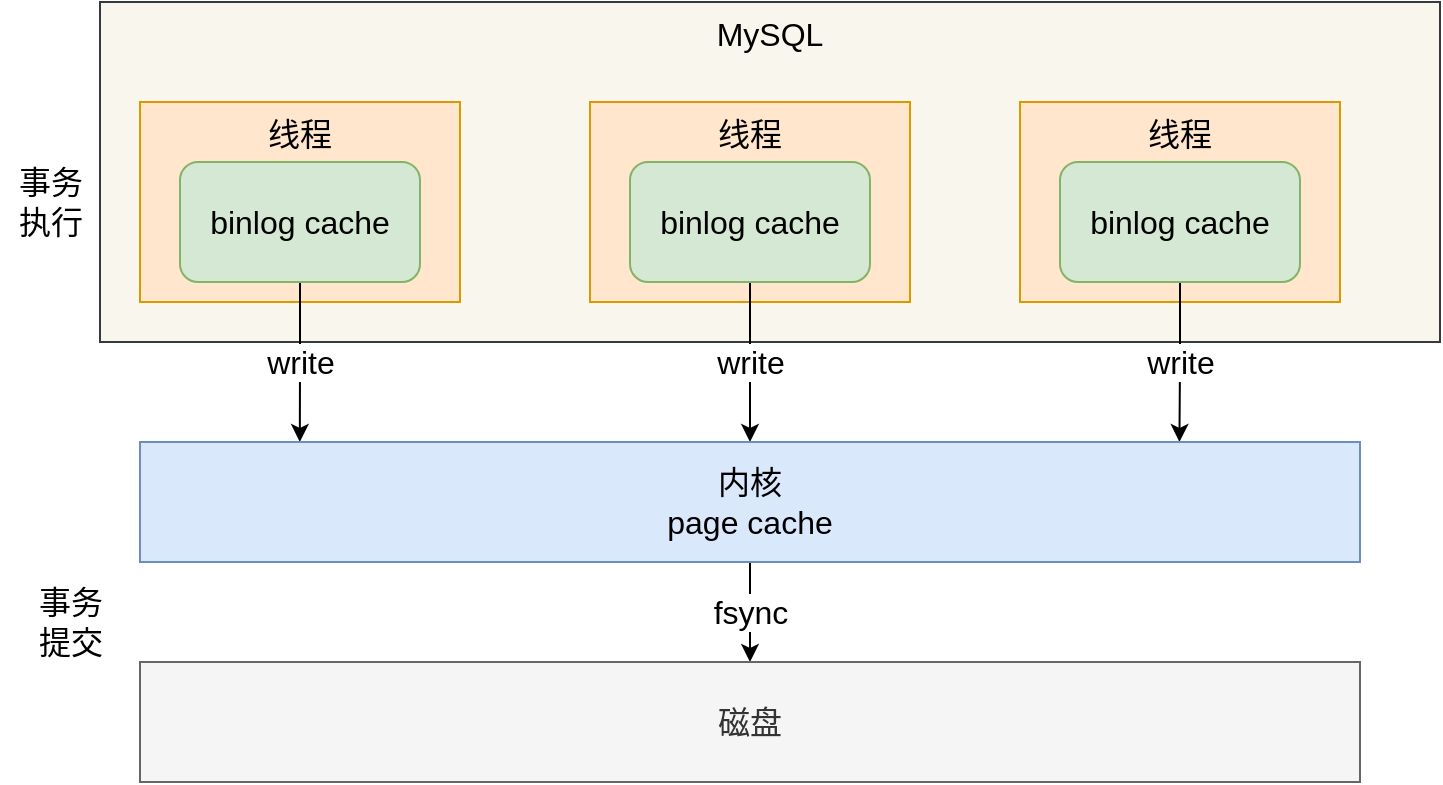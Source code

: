 <mxfile version="20.0.1" type="github">
  <diagram id="Y5NFMzPjso2iboIROrrn" name="Page-1">
    <mxGraphModel dx="916" dy="772" grid="1" gridSize="10" guides="1" tooltips="1" connect="1" arrows="1" fold="1" page="1" pageScale="1" pageWidth="827" pageHeight="1169" math="0" shadow="0">
      <root>
        <mxCell id="0" />
        <mxCell id="1" parent="0" />
        <mxCell id="0oEXbh-QknlMhhKbKPOi-15" value="MySQL" style="rounded=0;whiteSpace=wrap;html=1;fontSize=16;verticalAlign=top;fillColor=#f9f7ed;strokeColor=#36393d;" vertex="1" parent="1">
          <mxGeometry x="130" y="140" width="670" height="170" as="geometry" />
        </mxCell>
        <mxCell id="0oEXbh-QknlMhhKbKPOi-1" value="线程" style="rounded=0;whiteSpace=wrap;html=1;fontSize=16;verticalAlign=top;fillColor=#ffe6cc;strokeColor=#d79b00;" vertex="1" parent="1">
          <mxGeometry x="150" y="190" width="160" height="100" as="geometry" />
        </mxCell>
        <mxCell id="0oEXbh-QknlMhhKbKPOi-9" value="write" style="edgeStyle=orthogonalEdgeStyle;rounded=0;orthogonalLoop=1;jettySize=auto;html=1;entryX=0.131;entryY=0;entryDx=0;entryDy=0;entryPerimeter=0;fontSize=16;" edge="1" parent="1" source="0oEXbh-QknlMhhKbKPOi-2" target="0oEXbh-QknlMhhKbKPOi-7">
          <mxGeometry relative="1" as="geometry" />
        </mxCell>
        <mxCell id="0oEXbh-QknlMhhKbKPOi-2" value="binlog cache" style="rounded=1;whiteSpace=wrap;html=1;fontSize=16;fillColor=#d5e8d4;strokeColor=#82b366;" vertex="1" parent="1">
          <mxGeometry x="170" y="220" width="120" height="60" as="geometry" />
        </mxCell>
        <mxCell id="0oEXbh-QknlMhhKbKPOi-3" value="线程" style="rounded=0;whiteSpace=wrap;html=1;fontSize=16;verticalAlign=top;fillColor=#ffe6cc;strokeColor=#d79b00;" vertex="1" parent="1">
          <mxGeometry x="375" y="190" width="160" height="100" as="geometry" />
        </mxCell>
        <mxCell id="0oEXbh-QknlMhhKbKPOi-10" value="&lt;meta charset=&quot;utf-8&quot;&gt;&lt;span style=&quot;color: rgb(0, 0, 0); font-family: Helvetica; font-size: 16px; font-style: normal; font-variant-ligatures: normal; font-variant-caps: normal; font-weight: 400; letter-spacing: normal; orphans: 2; text-align: center; text-indent: 0px; text-transform: none; widows: 2; word-spacing: 0px; -webkit-text-stroke-width: 0px; background-color: rgb(255, 255, 255); text-decoration-thickness: initial; text-decoration-style: initial; text-decoration-color: initial; float: none; display: inline !important;&quot;&gt;write&lt;/span&gt;" style="edgeStyle=orthogonalEdgeStyle;rounded=0;orthogonalLoop=1;jettySize=auto;html=1;entryX=0.5;entryY=0;entryDx=0;entryDy=0;fontSize=16;" edge="1" parent="1" source="0oEXbh-QknlMhhKbKPOi-4" target="0oEXbh-QknlMhhKbKPOi-7">
          <mxGeometry relative="1" as="geometry" />
        </mxCell>
        <mxCell id="0oEXbh-QknlMhhKbKPOi-4" value="binlog cache" style="rounded=1;whiteSpace=wrap;html=1;fontSize=16;fillColor=#d5e8d4;strokeColor=#82b366;" vertex="1" parent="1">
          <mxGeometry x="395" y="220" width="120" height="60" as="geometry" />
        </mxCell>
        <mxCell id="0oEXbh-QknlMhhKbKPOi-5" value="线程" style="rounded=0;whiteSpace=wrap;html=1;fontSize=16;verticalAlign=top;fillColor=#ffe6cc;strokeColor=#d79b00;" vertex="1" parent="1">
          <mxGeometry x="590" y="190" width="160" height="100" as="geometry" />
        </mxCell>
        <mxCell id="0oEXbh-QknlMhhKbKPOi-11" value="&lt;meta charset=&quot;utf-8&quot;&gt;&lt;span style=&quot;color: rgb(0, 0, 0); font-family: Helvetica; font-size: 16px; font-style: normal; font-variant-ligatures: normal; font-variant-caps: normal; font-weight: 400; letter-spacing: normal; orphans: 2; text-align: center; text-indent: 0px; text-transform: none; widows: 2; word-spacing: 0px; -webkit-text-stroke-width: 0px; background-color: rgb(255, 255, 255); text-decoration-thickness: initial; text-decoration-style: initial; text-decoration-color: initial; float: none; display: inline !important;&quot;&gt;write&lt;/span&gt;" style="edgeStyle=orthogonalEdgeStyle;rounded=0;orthogonalLoop=1;jettySize=auto;html=1;entryX=0.852;entryY=0;entryDx=0;entryDy=0;entryPerimeter=0;fontSize=16;" edge="1" parent="1" source="0oEXbh-QknlMhhKbKPOi-6" target="0oEXbh-QknlMhhKbKPOi-7">
          <mxGeometry relative="1" as="geometry" />
        </mxCell>
        <mxCell id="0oEXbh-QknlMhhKbKPOi-6" value="binlog cache" style="rounded=1;whiteSpace=wrap;html=1;fontSize=16;fillColor=#d5e8d4;strokeColor=#82b366;" vertex="1" parent="1">
          <mxGeometry x="610" y="220" width="120" height="60" as="geometry" />
        </mxCell>
        <mxCell id="0oEXbh-QknlMhhKbKPOi-12" value="fsync" style="edgeStyle=orthogonalEdgeStyle;rounded=0;orthogonalLoop=1;jettySize=auto;html=1;entryX=0.5;entryY=0;entryDx=0;entryDy=0;fontSize=16;" edge="1" parent="1" source="0oEXbh-QknlMhhKbKPOi-7" target="0oEXbh-QknlMhhKbKPOi-8">
          <mxGeometry relative="1" as="geometry" />
        </mxCell>
        <mxCell id="0oEXbh-QknlMhhKbKPOi-7" value="内核 &lt;br&gt;page cache" style="rounded=0;whiteSpace=wrap;html=1;fontSize=16;fillColor=#dae8fc;strokeColor=#6c8ebf;" vertex="1" parent="1">
          <mxGeometry x="150" y="360" width="610" height="60" as="geometry" />
        </mxCell>
        <mxCell id="0oEXbh-QknlMhhKbKPOi-8" value="磁盘" style="rounded=0;whiteSpace=wrap;html=1;fontSize=16;fillColor=#f5f5f5;fontColor=#333333;strokeColor=#666666;" vertex="1" parent="1">
          <mxGeometry x="150" y="470" width="610" height="60" as="geometry" />
        </mxCell>
        <mxCell id="0oEXbh-QknlMhhKbKPOi-16" value="事务&lt;br&gt;执行" style="text;html=1;align=center;verticalAlign=middle;resizable=0;points=[];autosize=1;strokeColor=none;fillColor=none;fontSize=16;" vertex="1" parent="1">
          <mxGeometry x="80" y="220" width="50" height="40" as="geometry" />
        </mxCell>
        <mxCell id="0oEXbh-QknlMhhKbKPOi-17" value="事务&lt;br&gt;提交" style="text;html=1;align=center;verticalAlign=middle;resizable=0;points=[];autosize=1;strokeColor=none;fillColor=none;fontSize=16;" vertex="1" parent="1">
          <mxGeometry x="90" y="430" width="50" height="40" as="geometry" />
        </mxCell>
      </root>
    </mxGraphModel>
  </diagram>
</mxfile>
